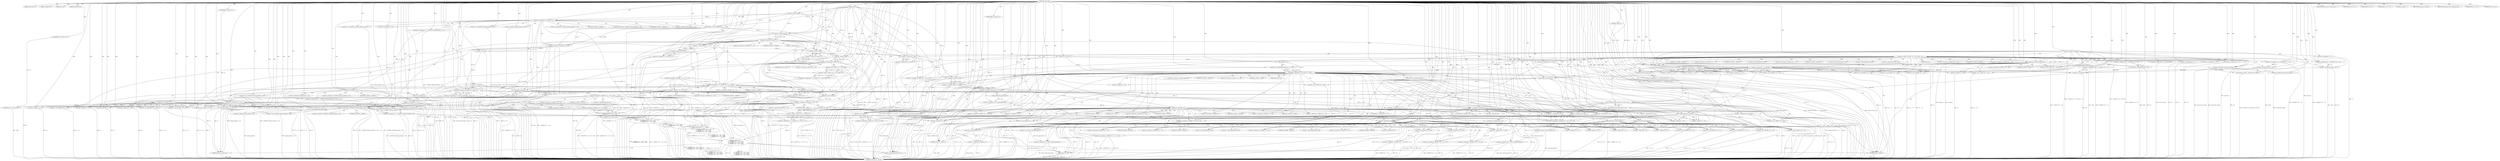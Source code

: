 digraph cache_insert {  
"1000126" [label = "(METHOD,cache_insert)" ]
"1000731" [label = "(METHOD_RETURN,int __fastcall)" ]
"1000127" [label = "(PARAM,const char *a1)" ]
"1000128" [label = "(PARAM,_DWORD *a2)" ]
"1000129" [label = "(PARAM,time_t a3)" ]
"1000130" [label = "(PARAM,unsigned int a4)" ]
"1000131" [label = "(PARAM,int a5)" ]
"1000159" [label = "(<operator>.notEquals,(a5 & 0x980) != 0)" ]
"1000160" [label = "(<operator>.and,a5 & 0x980)" ]
"1000165" [label = "(log_query,log_query(a5 | 0x10000, a1, a2, 0))" ]
"1000166" [label = "(<operator>.or,a5 | 0x10000)" ]
"1000172" [label = "(<operator>.assignment,v9 = *(_DWORD *)(dnsmasq_daemon + 252))" ]
"1000175" [label = "(<operator>.cast,(_DWORD *)(dnsmasq_daemon + 252))" ]
"1000177" [label = "(<operator>.addition,dnsmasq_daemon + 252)" ]
"1000180" [label = "(<operator>.assignment,v10 = a4)" ]
"1000184" [label = "(<operator>.lessThan,v9 < a4)" ]
"1000187" [label = "(<operator>.assignment,v10 = *(_DWORD *)(dnsmasq_daemon + 252))" ]
"1000190" [label = "(<operator>.cast,(_DWORD *)(dnsmasq_daemon + 252))" ]
"1000192" [label = "(<operator>.addition,dnsmasq_daemon + 252)" ]
"1000196" [label = "(<operator>.logicalNot,!v9)" ]
"1000198" [label = "(<operator>.assignment,v10 = a4)" ]
"1000202" [label = "(<operator>.greaterThan,*(_DWORD *)(dnsmasq_daemon + 248) > v10)" ]
"1000204" [label = "(<operator>.cast,(_DWORD *)(dnsmasq_daemon + 248))" ]
"1000206" [label = "(<operator>.addition,dnsmasq_daemon + 248)" ]
"1000210" [label = "(<operator>.assignment,v10 = *(_DWORD *)(dnsmasq_daemon + 248))" ]
"1000213" [label = "(<operator>.cast,(_DWORD *)(dnsmasq_daemon + 248))" ]
"1000215" [label = "(<operator>.addition,dnsmasq_daemon + 248)" ]
"1000220" [label = "(<operator>.assignment,v10 = a4)" ]
"1000223" [label = "(<operator>.assignment,v11 = 0)" ]
"1000227" [label = "(IDENTIFIER,insert_error,if ( insert_error ))" ]
"1000228" [label = "(RETURN,return v11;,return v11;)" ]
"1000229" [label = "(IDENTIFIER,v11,return v11;)" ]
"1000230" [label = "(<operator>.assignment,v12 = cache_scan_free((int)a1, (int)a2, a3))" ]
"1000232" [label = "(cache_scan_free,cache_scan_free((int)a1, (int)a2, a3))" ]
"1000233" [label = "(<operator>.cast,(int)a1)" ]
"1000236" [label = "(<operator>.cast,(int)a2)" ]
"1000241" [label = "(IDENTIFIER,v12,if ( v12 ))" ]
"1000244" [label = "(<operator>.equals,(a5 & 0x180) == 0)" ]
"1000245" [label = "(<operator>.and,a5 & 0x180)" ]
"1000250" [label = "(<operator>.assignment,v13 = a2 == 0)" ]
"1000252" [label = "(<operator>.equals,a2 == 0)" ]
"1000256" [label = "(IDENTIFIER,a2,if ( a2 ))" ]
"1000258" [label = "(<operator>.assignment,v11 = v12)" ]
"1000261" [label = "(<operator>.assignment,v13 = (a5 & 8) == 0)" ]
"1000263" [label = "(<operator>.equals,(a5 & 8) == 0)" ]
"1000264" [label = "(<operator>.and,a5 & 8)" ]
"1000269" [label = "(IDENTIFIER,v13,if ( v13 ))" ]
"1000271" [label = "(<operator>.assignment,v14 = (a5 & 0x80) == 0)" ]
"1000273" [label = "(<operator>.equals,(a5 & 0x80) == 0)" ]
"1000274" [label = "(<operator>.and,a5 & 0x80)" ]
"1000279" [label = "(<operator>.notEquals,(a5 & 0x80) != 0)" ]
"1000280" [label = "(<operator>.and,a5 & 0x80)" ]
"1000284" [label = "(<operator>.assignment,v14 = (*(_BYTE *)(v11 + 36) & 0x80) == 0)" ]
"1000286" [label = "(<operator>.equals,(*(_BYTE *)(v11 + 36) & 0x80) == 0)" ]
"1000287" [label = "(<operator>.and,*(_BYTE *)(v11 + 36) & 0x80)" ]
"1000289" [label = "(<operator>.cast,(_BYTE *)(v11 + 36))" ]
"1000291" [label = "(<operator>.addition,v11 + 36)" ]
"1000297" [label = "(<operator>.logicalOr,v14 || *(_DWORD *)(v11 + 12) != *a2)" ]
"1000299" [label = "(<operator>.notEquals,*(_DWORD *)(v11 + 12) != *a2)" ]
"1000301" [label = "(<operator>.cast,(_DWORD *)(v11 + 12))" ]
"1000303" [label = "(<operator>.addition,v11 + 12)" ]
"1000309" [label = "(<operator>.assignment,v15 = (a5 & 0x100) == 0)" ]
"1000311" [label = "(<operator>.equals,(a5 & 0x100) == 0)" ]
"1000312" [label = "(<operator>.and,a5 & 0x100)" ]
"1000317" [label = "(<operator>.notEquals,(a5 & 0x100) != 0)" ]
"1000318" [label = "(<operator>.and,a5 & 0x100)" ]
"1000322" [label = "(<operator>.assignment,v15 = (*(_BYTE *)(v11 + 37) & 1) == 0)" ]
"1000324" [label = "(<operator>.equals,(*(_BYTE *)(v11 + 37) & 1) == 0)" ]
"1000325" [label = "(<operator>.and,*(_BYTE *)(v11 + 37) & 1)" ]
"1000327" [label = "(<operator>.cast,(_BYTE *)(v11 + 37))" ]
"1000329" [label = "(<operator>.addition,v11 + 37)" ]
"1000335" [label = "(<operator>.logicalOr,v15\n        || *(_DWORD *)(v11 + 12) != *a2\n        || *(_DWORD *)(v11 + 16) != a2[1]\n        || *(_DWORD *)(v11 + 20) != a2[2]\n        || *(_DWORD *)(v11 + 24) != a2[3])" ]
"1000337" [label = "(<operator>.logicalOr,*(_DWORD *)(v11 + 12) != *a2\n        || *(_DWORD *)(v11 + 16) != a2[1]\n        || *(_DWORD *)(v11 + 20) != a2[2]\n        || *(_DWORD *)(v11 + 24) != a2[3])" ]
"1000338" [label = "(<operator>.notEquals,*(_DWORD *)(v11 + 12) != *a2)" ]
"1000340" [label = "(<operator>.cast,(_DWORD *)(v11 + 12))" ]
"1000342" [label = "(<operator>.addition,v11 + 12)" ]
"1000347" [label = "(<operator>.logicalOr,*(_DWORD *)(v11 + 16) != a2[1]\n        || *(_DWORD *)(v11 + 20) != a2[2]\n        || *(_DWORD *)(v11 + 24) != a2[3])" ]
"1000348" [label = "(<operator>.notEquals,*(_DWORD *)(v11 + 16) != a2[1])" ]
"1000350" [label = "(<operator>.cast,(_DWORD *)(v11 + 16))" ]
"1000352" [label = "(<operator>.addition,v11 + 16)" ]
"1000358" [label = "(<operator>.logicalOr,*(_DWORD *)(v11 + 20) != a2[2]\n        || *(_DWORD *)(v11 + 24) != a2[3])" ]
"1000359" [label = "(<operator>.notEquals,*(_DWORD *)(v11 + 20) != a2[2])" ]
"1000361" [label = "(<operator>.cast,(_DWORD *)(v11 + 20))" ]
"1000363" [label = "(<operator>.addition,v11 + 20)" ]
"1000369" [label = "(<operator>.notEquals,*(_DWORD *)(v11 + 24) != a2[3])" ]
"1000371" [label = "(<operator>.cast,(_DWORD *)(v11 + 24))" ]
"1000373" [label = "(<operator>.addition,v11 + 24)" ]
"1000381" [label = "(RETURN,return v11;,return v11;)" ]
"1000382" [label = "(IDENTIFIER,v11,return v11;)" ]
"1000383" [label = "(<operator>.assignment,s = (char *)a1)" ]
"1000385" [label = "(<operator>.cast,(char *)a1)" ]
"1000388" [label = "(<operator>.assignment,v32 = a2)" ]
"1000391" [label = "(<operator>.assignment,v11 = cache_tail)" ]
"1000395" [label = "(<operator>.logicalNot,!cache_tail)" ]
"1000398" [label = "(<operator>.assignment,v16 = a5 & 4)" ]
"1000400" [label = "(<operator>.and,a5 & 4)" ]
"1000403" [label = "(<operator>.assignment,v17 = 0)" ]
"1000407" [label = "(LITERAL,1,while ( 1 ))" ]
"1000410" [label = "(<operator>.equals,(*(_WORD *)(v11 + 36) & 0xC) == 0)" ]
"1000411" [label = "(<operator>.and,*(_WORD *)(v11 + 36) & 0xC)" ]
"1000413" [label = "(<operator>.cast,(_WORD *)(v11 + 36))" ]
"1000415" [label = "(<operator>.addition,v11 + 36)" ]
"1000421" [label = "(<operator>.assignment,v22 = a1)" ]
"1000425" [label = "(<operator>.logicalAnd,a1 && strlen(a1) >= 0x32)" ]
"1000427" [label = "(<operator>.greaterEqualsThan,strlen(a1) >= 0x32)" ]
"1000428" [label = "(strlen,strlen(a1))" ]
"1000432" [label = "(<operator>.assignment,v23 = big_free)" ]
"1000436" [label = "(IDENTIFIER,big_free,if ( big_free ))" ]
"1000438" [label = "(<operator>.assignment,big_free = *(_DWORD *)big_free)" ]
"1000441" [label = "(<operator>.cast,(_DWORD *)big_free)" ]
"1000447" [label = "(<operator>.logicalNot,!(bignames_left | a5 & 0x5000))" ]
"1000448" [label = "(<operator>.or,bignames_left | a5 & 0x5000)" ]
"1000450" [label = "(<operator>.and,a5 & 0x5000)" ]
"1000454" [label = "(<operator>.assignment,v31 = whine_malloc(1028))" ]
"1000456" [label = "(whine_malloc,whine_malloc(1028))" ]
"1000459" [label = "(<operator>.logicalNot,!v31)" ]
"1000462" [label = "(<operator>.assignment,v23 = v31)" ]
"1000466" [label = "(IDENTIFIER,bignames_left,if ( bignames_left ))" ]
"1000467" [label = "(<operator>.preDecrement,--bignames_left)" ]
"1000469" [label = "(cache_unlink,cache_unlink(v11))" ]
"1000471" [label = "(<operator>.assignment,v24 = v32)" ]
"1000474" [label = "(<operator>.assignment,v25 = a3)" ]
"1000477" [label = "(<operator>.assignment,*(_DWORD *)(v11 + 40) = v23)" ]
"1000479" [label = "(<operator>.cast,(_DWORD *)(v11 + 40))" ]
"1000481" [label = "(<operator>.addition,v11 + 40)" ]
"1000485" [label = "(<operator>.assignment,*(_WORD *)(v11 + 36) = a5 | 0x200)" ]
"1000487" [label = "(<operator>.cast,(_WORD *)(v11 + 36))" ]
"1000489" [label = "(<operator>.addition,v11 + 36)" ]
"1000492" [label = "(<operator>.or,a5 | 0x200)" ]
"1000495" [label = "(<operator>.assignment,v26 = (char *)cache_get_name(v11))" ]
"1000497" [label = "(<operator>.cast,(char *)cache_get_name(v11))" ]
"1000499" [label = "(cache_get_name,cache_get_name(v11))" ]
"1000501" [label = "(<operator>.assignment,v22 = s)" ]
"1000506" [label = "(cache_unlink,cache_unlink(v11))" ]
"1000508" [label = "(<operator>.assignment,*(_WORD *)(v11 + 36) = a5)" ]
"1000510" [label = "(<operator>.cast,(_WORD *)(v11 + 36))" ]
"1000512" [label = "(<operator>.addition,v11 + 36)" ]
"1000516" [label = "(<operator>.assignment,v26 = (char *)cache_get_name(v11))" ]
"1000518" [label = "(<operator>.cast,(char *)cache_get_name(v11))" ]
"1000520" [label = "(cache_get_name,cache_get_name(v11))" ]
"1000523" [label = "(<operator>.logicalNot,!a1)" ]
"1000526" [label = "(<operator>.assignment,*v26 = 0)" ]
"1000530" [label = "(<operator>.assignment,v24 = v32)" ]
"1000533" [label = "(<operator>.assignment,v25 = a3)" ]
"1000537" [label = "(<operator>.logicalNot,!v32)" ]
"1000541" [label = "(<operator>.assignment,v24 = v32)" ]
"1000544" [label = "(<operator>.assignment,v25 = a3)" ]
"1000547" [label = "(strcpy,strcpy(v26, v22))" ]
"1000551" [label = "(<operator>.logicalNot,!v24)" ]
"1000555" [label = "(<operator>.assignment,*(_DWORD *)(v11 + 28) = v10 + v25)" ]
"1000557" [label = "(<operator>.cast,(_DWORD *)(v11 + 28))" ]
"1000559" [label = "(<operator>.addition,v11 + 28)" ]
"1000562" [label = "(<operator>.addition,v10 + v25)" ]
"1000565" [label = "(<operator>.assignment,*(_DWORD *)v11 = new_chain)" ]
"1000567" [label = "(<operator>.cast,(_DWORD *)v11)" ]
"1000571" [label = "(<operator>.assignment,new_chain = v11)" ]
"1000574" [label = "(RETURN,return v11;,return v11;)" ]
"1000575" [label = "(IDENTIFIER,v11,return v11;)" ]
"1000577" [label = "(<operator>.assignment,v28 = v24[1])" ]
"1000582" [label = "(<operator>.assignment,v29 = v24[2])" ]
"1000587" [label = "(<operator>.assignment,v30 = v24[3])" ]
"1000592" [label = "(<operator>.assignment,*(_DWORD *)(v11 + 12) = *v24)" ]
"1000594" [label = "(<operator>.cast,(_DWORD *)(v11 + 12))" ]
"1000596" [label = "(<operator>.addition,v11 + 12)" ]
"1000601" [label = "(<operator>.assignment,*(_DWORD *)(v11 + 16) = v28)" ]
"1000603" [label = "(<operator>.cast,(_DWORD *)(v11 + 16))" ]
"1000605" [label = "(<operator>.addition,v11 + 16)" ]
"1000609" [label = "(<operator>.assignment,*(_DWORD *)(v11 + 20) = v29)" ]
"1000611" [label = "(<operator>.cast,(_DWORD *)(v11 + 20))" ]
"1000613" [label = "(<operator>.addition,v11 + 20)" ]
"1000617" [label = "(<operator>.assignment,*(_DWORD *)(v11 + 24) = v30)" ]
"1000619" [label = "(<operator>.cast,(_DWORD *)(v11 + 24))" ]
"1000621" [label = "(<operator>.addition,v11 + 24)" ]
"1000627" [label = "(IDENTIFIER,v17,if ( v17 ))" ]
"1000630" [label = "(IDENTIFIER,v16,if ( v16 ))" ]
"1000632" [label = "(<operator>.assignment,v18 = *(_DWORD *)(v11 + 16))" ]
"1000635" [label = "(<operator>.cast,(_DWORD *)(v11 + 16))" ]
"1000637" [label = "(<operator>.addition,v11 + 16)" ]
"1000640" [label = "(<operator>.assignment,v19 = *(_DWORD *)(v11 + 20))" ]
"1000643" [label = "(<operator>.cast,(_DWORD *)(v11 + 20))" ]
"1000645" [label = "(<operator>.addition,v11 + 20)" ]
"1000648" [label = "(<operator>.assignment,v20 = *(_DWORD *)(v11 + 24))" ]
"1000651" [label = "(<operator>.cast,(_DWORD *)(v11 + 24))" ]
"1000653" [label = "(<operator>.addition,v11 + 24)" ]
"1000656" [label = "(<operator>.assignment,v34[0] = *(_DWORD *)(v11 + 12))" ]
"1000661" [label = "(<operator>.cast,(_DWORD *)(v11 + 12))" ]
"1000663" [label = "(<operator>.addition,v11 + 12)" ]
"1000666" [label = "(<operator>.assignment,v34[1] = v18)" ]
"1000671" [label = "(<operator>.assignment,v34[2] = v19)" ]
"1000676" [label = "(<operator>.assignment,v34[3] = v20)" ]
"1000681" [label = "(<operator>.assignment,v21 = cache_get_name(v11))" ]
"1000683" [label = "(cache_get_name,cache_get_name(v11))" ]
"1000685" [label = "(cache_scan_free,cache_scan_free(v21, (int)v34, a3))" ]
"1000687" [label = "(<operator>.cast,(int)v34)" ]
"1000691" [label = "(<operator>.preIncrement,++cache_live_freed)" ]
"1000693" [label = "(<operator>.assignment,v17 = 1)" ]
"1000698" [label = "(<operator>.assignment,v17 = 0)" ]
"1000701" [label = "(cache_scan_free,cache_scan_free(0, 0, a3))" ]
"1000705" [label = "(<operator>.assignment,v16 = 1)" ]
"1000708" [label = "(<operator>.assignment,v11 = cache_tail)" ]
"1000712" [label = "(<operator>.logicalNot,!cache_tail)" ]
"1000716" [label = "(<operator>.logicalNot,!cache_insert_warned)" ]
"1000719" [label = "(my_syslog,my_syslog(3, \"Internal error in cache.\"))" ]
"1000722" [label = "(<operator>.assignment,cache_insert_warned = 1)" ]
"1000726" [label = "(<operator>.assignment,insert_error = 1)" ]
"1000729" [label = "(RETURN,return 0;,return 0;)" ]
"1000730" [label = "(LITERAL,0,return 0;)" ]
"1000174" [label = "(<operator>.indirection,*(_DWORD *)(dnsmasq_daemon + 252))" ]
"1000176" [label = "(UNKNOWN,_DWORD *,_DWORD *)" ]
"1000189" [label = "(<operator>.indirection,*(_DWORD *)(dnsmasq_daemon + 252))" ]
"1000191" [label = "(UNKNOWN,_DWORD *,_DWORD *)" ]
"1000203" [label = "(<operator>.indirection,*(_DWORD *)(dnsmasq_daemon + 248))" ]
"1000205" [label = "(UNKNOWN,_DWORD *,_DWORD *)" ]
"1000212" [label = "(<operator>.indirection,*(_DWORD *)(dnsmasq_daemon + 248))" ]
"1000214" [label = "(UNKNOWN,_DWORD *,_DWORD *)" ]
"1000288" [label = "(<operator>.indirection,*(_BYTE *)(v11 + 36))" ]
"1000290" [label = "(UNKNOWN,_BYTE *,_BYTE *)" ]
"1000300" [label = "(<operator>.indirection,*(_DWORD *)(v11 + 12))" ]
"1000302" [label = "(UNKNOWN,_DWORD *,_DWORD *)" ]
"1000306" [label = "(<operator>.indirection,*a2)" ]
"1000326" [label = "(<operator>.indirection,*(_BYTE *)(v11 + 37))" ]
"1000328" [label = "(UNKNOWN,_BYTE *,_BYTE *)" ]
"1000339" [label = "(<operator>.indirection,*(_DWORD *)(v11 + 12))" ]
"1000341" [label = "(UNKNOWN,_DWORD *,_DWORD *)" ]
"1000345" [label = "(<operator>.indirection,*a2)" ]
"1000349" [label = "(<operator>.indirection,*(_DWORD *)(v11 + 16))" ]
"1000351" [label = "(UNKNOWN,_DWORD *,_DWORD *)" ]
"1000355" [label = "(<operator>.indirectIndexAccess,a2[1])" ]
"1000360" [label = "(<operator>.indirection,*(_DWORD *)(v11 + 20))" ]
"1000362" [label = "(UNKNOWN,_DWORD *,_DWORD *)" ]
"1000366" [label = "(<operator>.indirectIndexAccess,a2[2])" ]
"1000370" [label = "(<operator>.indirection,*(_DWORD *)(v11 + 24))" ]
"1000372" [label = "(UNKNOWN,_DWORD *,_DWORD *)" ]
"1000376" [label = "(<operator>.indirectIndexAccess,a2[3])" ]
"1000412" [label = "(<operator>.indirection,*(_WORD *)(v11 + 36))" ]
"1000414" [label = "(UNKNOWN,_WORD *,_WORD *)" ]
"1000440" [label = "(<operator>.indirection,*(_DWORD *)big_free)" ]
"1000442" [label = "(UNKNOWN,_DWORD *,_DWORD *)" ]
"1000478" [label = "(<operator>.indirection,*(_DWORD *)(v11 + 40))" ]
"1000480" [label = "(UNKNOWN,_DWORD *,_DWORD *)" ]
"1000486" [label = "(<operator>.indirection,*(_WORD *)(v11 + 36))" ]
"1000488" [label = "(UNKNOWN,_WORD *,_WORD *)" ]
"1000498" [label = "(UNKNOWN,char *,char *)" ]
"1000509" [label = "(<operator>.indirection,*(_WORD *)(v11 + 36))" ]
"1000511" [label = "(UNKNOWN,_WORD *,_WORD *)" ]
"1000519" [label = "(UNKNOWN,char *,char *)" ]
"1000527" [label = "(<operator>.indirection,*v26)" ]
"1000556" [label = "(<operator>.indirection,*(_DWORD *)(v11 + 28))" ]
"1000558" [label = "(UNKNOWN,_DWORD *,_DWORD *)" ]
"1000566" [label = "(<operator>.indirection,*(_DWORD *)v11)" ]
"1000568" [label = "(UNKNOWN,_DWORD *,_DWORD *)" ]
"1000579" [label = "(<operator>.indirectIndexAccess,v24[1])" ]
"1000584" [label = "(<operator>.indirectIndexAccess,v24[2])" ]
"1000589" [label = "(<operator>.indirectIndexAccess,v24[3])" ]
"1000593" [label = "(<operator>.indirection,*(_DWORD *)(v11 + 12))" ]
"1000595" [label = "(UNKNOWN,_DWORD *,_DWORD *)" ]
"1000599" [label = "(<operator>.indirection,*v24)" ]
"1000602" [label = "(<operator>.indirection,*(_DWORD *)(v11 + 16))" ]
"1000604" [label = "(UNKNOWN,_DWORD *,_DWORD *)" ]
"1000610" [label = "(<operator>.indirection,*(_DWORD *)(v11 + 20))" ]
"1000612" [label = "(UNKNOWN,_DWORD *,_DWORD *)" ]
"1000618" [label = "(<operator>.indirection,*(_DWORD *)(v11 + 24))" ]
"1000620" [label = "(UNKNOWN,_DWORD *,_DWORD *)" ]
"1000634" [label = "(<operator>.indirection,*(_DWORD *)(v11 + 16))" ]
"1000636" [label = "(UNKNOWN,_DWORD *,_DWORD *)" ]
"1000642" [label = "(<operator>.indirection,*(_DWORD *)(v11 + 20))" ]
"1000644" [label = "(UNKNOWN,_DWORD *,_DWORD *)" ]
"1000650" [label = "(<operator>.indirection,*(_DWORD *)(v11 + 24))" ]
"1000652" [label = "(UNKNOWN,_DWORD *,_DWORD *)" ]
"1000657" [label = "(<operator>.indirectIndexAccess,v34[0])" ]
"1000660" [label = "(<operator>.indirection,*(_DWORD *)(v11 + 12))" ]
"1000662" [label = "(UNKNOWN,_DWORD *,_DWORD *)" ]
"1000667" [label = "(<operator>.indirectIndexAccess,v34[1])" ]
"1000672" [label = "(<operator>.indirectIndexAccess,v34[2])" ]
"1000677" [label = "(<operator>.indirectIndexAccess,v34[3])" ]
"1000688" [label = "(UNKNOWN,int,int)" ]
  "1000729" -> "1000731"  [ label = "DDG: <RET>"] 
  "1000381" -> "1000731"  [ label = "DDG: <RET>"] 
  "1000574" -> "1000731"  [ label = "DDG: <RET>"] 
  "1000462" -> "1000731"  [ label = "DDG: v31"] 
  "1000526" -> "1000731"  [ label = "DDG: *v26"] 
  "1000693" -> "1000731"  [ label = "DDG: v17"] 
  "1000210" -> "1000731"  [ label = "DDG: *(_DWORD *)(dnsmasq_daemon + 248)"] 
  "1000666" -> "1000731"  [ label = "DDG: v34[1]"] 
  "1000166" -> "1000731"  [ label = "DDG: a5"] 
  "1000547" -> "1000731"  [ label = "DDG: v22"] 
  "1000258" -> "1000731"  [ label = "DDG: v12"] 
  "1000676" -> "1000731"  [ label = "DDG: v20"] 
  "1000661" -> "1000731"  [ label = "DDG: v11 + 12"] 
  "1000160" -> "1000731"  [ label = "DDG: a5"] 
  "1000415" -> "1000731"  [ label = "DDG: v11"] 
  "1000551" -> "1000731"  [ label = "DDG: !v24"] 
  "1000469" -> "1000731"  [ label = "DDG: cache_unlink(v11)"] 
  "1000373" -> "1000731"  [ label = "DDG: v11"] 
  "1000516" -> "1000731"  [ label = "DDG: (char *)cache_get_name(v11)"] 
  "1000198" -> "1000731"  [ label = "DDG: a4"] 
  "1000656" -> "1000731"  [ label = "DDG: *(_DWORD *)(v11 + 12)"] 
  "1000347" -> "1000731"  [ label = "DDG: *(_DWORD *)(v11 + 16) != a2[1]"] 
  "1000388" -> "1000731"  [ label = "DDG: v32"] 
  "1000340" -> "1000731"  [ label = "DDG: v11 + 12"] 
  "1000617" -> "1000731"  [ label = "DDG: *(_DWORD *)(v11 + 24)"] 
  "1000582" -> "1000731"  [ label = "DDG: v24[2]"] 
  "1000335" -> "1000731"  [ label = "DDG: v15\n        || *(_DWORD *)(v11 + 12) != *a2\n        || *(_DWORD *)(v11 + 16) != a2[1]\n        || *(_DWORD *)(v11 + 20) != a2[2]\n        || *(_DWORD *)(v11 + 24) != a2[3]"] 
  "1000671" -> "1000731"  [ label = "DDG: v19"] 
  "1000523" -> "1000731"  [ label = "DDG: a1"] 
  "1000611" -> "1000731"  [ label = "DDG: v11 + 20"] 
  "1000350" -> "1000731"  [ label = "DDG: v11 + 16"] 
  "1000202" -> "1000731"  [ label = "DDG: *(_DWORD *)(dnsmasq_daemon + 248)"] 
  "1000438" -> "1000731"  [ label = "DDG: big_free"] 
  "1000477" -> "1000731"  [ label = "DDG: *(_DWORD *)(v11 + 40)"] 
  "1000324" -> "1000731"  [ label = "DDG: *(_BYTE *)(v11 + 37) & 1"] 
  "1000187" -> "1000731"  [ label = "DDG: *(_DWORD *)(dnsmasq_daemon + 252)"] 
  "1000165" -> "1000731"  [ label = "DDG: a5 | 0x10000"] 
  "1000244" -> "1000731"  [ label = "DDG: (a5 & 0x180) == 0"] 
  "1000232" -> "1000731"  [ label = "DDG: a3"] 
  "1000510" -> "1000731"  [ label = "DDG: v11 + 36"] 
  "1000329" -> "1000731"  [ label = "DDG: v11"] 
  "1000258" -> "1000731"  [ label = "DDG: v11"] 
  "1000318" -> "1000731"  [ label = "DDG: a5"] 
  "1000508" -> "1000731"  [ label = "DDG: a5"] 
  "1000172" -> "1000731"  [ label = "DDG: *(_DWORD *)(dnsmasq_daemon + 252)"] 
  "1000587" -> "1000731"  [ label = "DDG: v24[3]"] 
  "1000485" -> "1000731"  [ label = "DDG: *(_WORD *)(v11 + 36)"] 
  "1000352" -> "1000731"  [ label = "DDG: v11"] 
  "1000681" -> "1000731"  [ label = "DDG: cache_get_name(v11)"] 
  "1000601" -> "1000731"  [ label = "DDG: *(_DWORD *)(v11 + 16)"] 
  "1000547" -> "1000731"  [ label = "DDG: v26"] 
  "1000467" -> "1000731"  [ label = "DDG: bignames_left"] 
  "1000232" -> "1000731"  [ label = "DDG: (int)a1"] 
  "1000335" -> "1000731"  [ label = "DDG: *(_DWORD *)(v11 + 12) != *a2\n        || *(_DWORD *)(v11 + 16) != a2[1]\n        || *(_DWORD *)(v11 + 20) != a2[2]\n        || *(_DWORD *)(v11 + 24) != a2[3]"] 
  "1000264" -> "1000731"  [ label = "DDG: a5"] 
  "1000685" -> "1000731"  [ label = "DDG: (int)v34"] 
  "1000516" -> "1000731"  [ label = "DDG: v26"] 
  "1000537" -> "1000731"  [ label = "DDG: v32"] 
  "1000413" -> "1000731"  [ label = "DDG: v11 + 36"] 
  "1000184" -> "1000731"  [ label = "DDG: v9 < a4"] 
  "1000562" -> "1000731"  [ label = "DDG: v25"] 
  "1000557" -> "1000731"  [ label = "DDG: v11 + 28"] 
  "1000421" -> "1000731"  [ label = "DDG: v22"] 
  "1000603" -> "1000731"  [ label = "DDG: v11 + 16"] 
  "1000245" -> "1000731"  [ label = "DDG: a5"] 
  "1000210" -> "1000731"  [ label = "DDG: v10"] 
  "1000400" -> "1000731"  [ label = "DDG: a5"] 
  "1000363" -> "1000731"  [ label = "DDG: v11"] 
  "1000632" -> "1000731"  [ label = "DDG: *(_DWORD *)(v11 + 16)"] 
  "1000685" -> "1000731"  [ label = "DDG: cache_scan_free(v21, (int)v34, a3)"] 
  "1000547" -> "1000731"  [ label = "DDG: strcpy(v26, v22)"] 
  "1000358" -> "1000731"  [ label = "DDG: *(_DWORD *)(v11 + 24) != a2[3]"] 
  "1000391" -> "1000731"  [ label = "DDG: v11"] 
  "1000432" -> "1000731"  [ label = "DDG: v23"] 
  "1000571" -> "1000731"  [ label = "DDG: v11"] 
  "1000220" -> "1000731"  [ label = "DDG: v10"] 
  "1000447" -> "1000731"  [ label = "DDG: bignames_left | a5 & 0x5000"] 
  "1000577" -> "1000731"  [ label = "DDG: v24[1]"] 
  "1000651" -> "1000731"  [ label = "DDG: v11 + 24"] 
  "1000348" -> "1000731"  [ label = "DDG: a2[1]"] 
  "1000297" -> "1000731"  [ label = "DDG: v14"] 
  "1000719" -> "1000731"  [ label = "DDG: my_syslog(3, \"Internal error in cache.\")"] 
  "1000369" -> "1000731"  [ label = "DDG: a2[3]"] 
  "1000383" -> "1000731"  [ label = "DDG: s"] 
  "1000544" -> "1000731"  [ label = "DDG: a3"] 
  "1000609" -> "1000731"  [ label = "DDG: v29"] 
  "1000640" -> "1000731"  [ label = "DDG: *(_DWORD *)(v11 + 20)"] 
  "1000479" -> "1000731"  [ label = "DDG: v11 + 40"] 
  "1000438" -> "1000731"  [ label = "DDG: *(_DWORD *)big_free"] 
  "1000369" -> "1000731"  [ label = "DDG: *(_DWORD *)(v11 + 24)"] 
  "1000708" -> "1000731"  [ label = "DDG: v11"] 
  "1000656" -> "1000731"  [ label = "DDG: v34[0]"] 
  "1000716" -> "1000731"  [ label = "DDG: cache_insert_warned"] 
  "1000398" -> "1000731"  [ label = "DDG: a5 & 4"] 
  "1000687" -> "1000731"  [ label = "DDG: v34"] 
  "1000617" -> "1000731"  [ label = "DDG: v30"] 
  "1000601" -> "1000731"  [ label = "DDG: v28"] 
  "1000385" -> "1000731"  [ label = "DDG: a1"] 
  "1000223" -> "1000731"  [ label = "DDG: v11"] 
  "1000425" -> "1000731"  [ label = "DDG: a1"] 
  "1000635" -> "1000731"  [ label = "DDG: v11 + 16"] 
  "1000523" -> "1000731"  [ label = "DDG: !a1"] 
  "1000338" -> "1000731"  [ label = "DDG: *a2"] 
  "1000291" -> "1000731"  [ label = "DDG: v11"] 
  "1000447" -> "1000731"  [ label = "DDG: !(bignames_left | a5 & 0x5000)"] 
  "1000698" -> "1000731"  [ label = "DDG: v17"] 
  "1000252" -> "1000731"  [ label = "DDG: a2"] 
  "1000232" -> "1000731"  [ label = "DDG: (int)a2"] 
  "1000506" -> "1000731"  [ label = "DDG: cache_unlink(v11)"] 
  "1000213" -> "1000731"  [ label = "DDG: dnsmasq_daemon + 248"] 
  "1000383" -> "1000731"  [ label = "DDG: (char *)a1"] 
  "1000410" -> "1000731"  [ label = "DDG: (*(_WORD *)(v11 + 36) & 0xC) == 0"] 
  "1000726" -> "1000731"  [ label = "DDG: insert_error"] 
  "1000722" -> "1000731"  [ label = "DDG: cache_insert_warned"] 
  "1000261" -> "1000731"  [ label = "DDG: (a5 & 8) == 0"] 
  "1000448" -> "1000731"  [ label = "DDG: a5 & 0x5000"] 
  "1000303" -> "1000731"  [ label = "DDG: v11"] 
  "1000555" -> "1000731"  [ label = "DDG: v10 + v25"] 
  "1000594" -> "1000731"  [ label = "DDG: v11 + 12"] 
  "1000230" -> "1000731"  [ label = "DDG: cache_scan_free((int)a1, (int)a2, a3)"] 
  "1000395" -> "1000731"  [ label = "DDG: !cache_tail"] 
  "1000206" -> "1000731"  [ label = "DDG: dnsmasq_daemon"] 
  "1000358" -> "1000731"  [ label = "DDG: *(_DWORD *)(v11 + 20) != a2[2]"] 
  "1000220" -> "1000731"  [ label = "DDG: a4"] 
  "1000159" -> "1000731"  [ label = "DDG: (a5 & 0x980) != 0"] 
  "1000287" -> "1000731"  [ label = "DDG: *(_BYTE *)(v11 + 36)"] 
  "1000701" -> "1000731"  [ label = "DDG: a3"] 
  "1000131" -> "1000731"  [ label = "DDG: a5"] 
  "1000666" -> "1000731"  [ label = "DDG: v18"] 
  "1000425" -> "1000731"  [ label = "DDG: a1 && strlen(a1) >= 0x32"] 
  "1000685" -> "1000731"  [ label = "DDG: a3"] 
  "1000685" -> "1000731"  [ label = "DDG: v21"] 
  "1000279" -> "1000731"  [ label = "DDG: (a5 & 0x80) != 0"] 
  "1000497" -> "1000731"  [ label = "DDG: cache_get_name(v11)"] 
  "1000342" -> "1000731"  [ label = "DDG: v11"] 
  "1000165" -> "1000731"  [ label = "DDG: a2"] 
  "1000485" -> "1000731"  [ label = "DDG: a5 | 0x200"] 
  "1000284" -> "1000731"  [ label = "DDG: (*(_BYTE *)(v11 + 36) & 0x80) == 0"] 
  "1000301" -> "1000731"  [ label = "DDG: v11 + 12"] 
  "1000250" -> "1000731"  [ label = "DDG: a2 == 0"] 
  "1000289" -> "1000731"  [ label = "DDG: v11 + 36"] 
  "1000359" -> "1000731"  [ label = "DDG: a2[2]"] 
  "1000592" -> "1000731"  [ label = "DDG: *(_DWORD *)(v11 + 12)"] 
  "1000592" -> "1000731"  [ label = "DDG: *v24"] 
  "1000286" -> "1000731"  [ label = "DDG: *(_BYTE *)(v11 + 36) & 0x80"] 
  "1000648" -> "1000731"  [ label = "DDG: *(_DWORD *)(v11 + 24)"] 
  "1000348" -> "1000731"  [ label = "DDG: *(_DWORD *)(v11 + 16)"] 
  "1000230" -> "1000731"  [ label = "DDG: v12"] 
  "1000309" -> "1000731"  [ label = "DDG: (a5 & 0x100) == 0"] 
  "1000518" -> "1000731"  [ label = "DDG: cache_get_name(v11)"] 
  "1000501" -> "1000731"  [ label = "DDG: s"] 
  "1000317" -> "1000731"  [ label = "DDG: (a5 & 0x100) != 0"] 
  "1000533" -> "1000731"  [ label = "DDG: a3"] 
  "1000410" -> "1000731"  [ label = "DDG: *(_WORD *)(v11 + 36) & 0xC"] 
  "1000701" -> "1000731"  [ label = "DDG: cache_scan_free(0, 0, a3)"] 
  "1000432" -> "1000731"  [ label = "DDG: big_free"] 
  "1000705" -> "1000731"  [ label = "DDG: v16"] 
  "1000202" -> "1000731"  [ label = "DDG: v10"] 
  "1000450" -> "1000731"  [ label = "DDG: a5"] 
  "1000471" -> "1000731"  [ label = "DDG: v32"] 
  "1000280" -> "1000731"  [ label = "DDG: a5"] 
  "1000403" -> "1000731"  [ label = "DDG: v17"] 
  "1000190" -> "1000731"  [ label = "DDG: dnsmasq_daemon + 252"] 
  "1000562" -> "1000731"  [ label = "DDG: v10"] 
  "1000279" -> "1000731"  [ label = "DDG: a5 & 0x80"] 
  "1000474" -> "1000731"  [ label = "DDG: a3"] 
  "1000299" -> "1000731"  [ label = "DDG: *a2"] 
  "1000335" -> "1000731"  [ label = "DDG: v15"] 
  "1000537" -> "1000731"  [ label = "DDG: !v32"] 
  "1000299" -> "1000731"  [ label = "DDG: *(_DWORD *)(v11 + 12)"] 
  "1000487" -> "1000731"  [ label = "DDG: v11 + 36"] 
  "1000204" -> "1000731"  [ label = "DDG: dnsmasq_daemon + 248"] 
  "1000327" -> "1000731"  [ label = "DDG: v11 + 37"] 
  "1000271" -> "1000731"  [ label = "DDG: (a5 & 0x80) == 0"] 
  "1000619" -> "1000731"  [ label = "DDG: v11 + 24"] 
  "1000565" -> "1000731"  [ label = "DDG: *(_DWORD *)v11"] 
  "1000175" -> "1000731"  [ label = "DDG: dnsmasq_daemon + 252"] 
  "1000395" -> "1000731"  [ label = "DDG: cache_tail"] 
  "1000196" -> "1000731"  [ label = "DDG: !v9"] 
  "1000297" -> "1000731"  [ label = "DDG: *(_DWORD *)(v11 + 12) != *a2"] 
  "1000609" -> "1000731"  [ label = "DDG: *(_DWORD *)(v11 + 20)"] 
  "1000448" -> "1000731"  [ label = "DDG: bignames_left"] 
  "1000338" -> "1000731"  [ label = "DDG: *(_DWORD *)(v11 + 12)"] 
  "1000427" -> "1000731"  [ label = "DDG: strlen(a1)"] 
  "1000477" -> "1000731"  [ label = "DDG: v23"] 
  "1000165" -> "1000731"  [ label = "DDG: a1"] 
  "1000712" -> "1000731"  [ label = "DDG: !cache_tail"] 
  "1000492" -> "1000731"  [ label = "DDG: a5"] 
  "1000337" -> "1000731"  [ label = "DDG: *(_DWORD *)(v11 + 16) != a2[1]\n        || *(_DWORD *)(v11 + 20) != a2[2]\n        || *(_DWORD *)(v11 + 24) != a2[3]"] 
  "1000411" -> "1000731"  [ label = "DDG: *(_WORD *)(v11 + 36)"] 
  "1000361" -> "1000731"  [ label = "DDG: v11 + 20"] 
  "1000263" -> "1000731"  [ label = "DDG: a5 & 8"] 
  "1000215" -> "1000731"  [ label = "DDG: dnsmasq_daemon"] 
  "1000676" -> "1000731"  [ label = "DDG: v34[3]"] 
  "1000459" -> "1000731"  [ label = "DDG: !v31"] 
  "1000236" -> "1000731"  [ label = "DDG: a2"] 
  "1000716" -> "1000731"  [ label = "DDG: !cache_insert_warned"] 
  "1000643" -> "1000731"  [ label = "DDG: v11 + 20"] 
  "1000712" -> "1000731"  [ label = "DDG: cache_tail"] 
  "1000398" -> "1000731"  [ label = "DDG: v16"] 
  "1000159" -> "1000731"  [ label = "DDG: a5 & 0x980"] 
  "1000495" -> "1000731"  [ label = "DDG: (char *)cache_get_name(v11)"] 
  "1000508" -> "1000731"  [ label = "DDG: *(_WORD *)(v11 + 36)"] 
  "1000317" -> "1000731"  [ label = "DDG: a5 & 0x100"] 
  "1000325" -> "1000731"  [ label = "DDG: *(_BYTE *)(v11 + 37)"] 
  "1000371" -> "1000731"  [ label = "DDG: v11 + 24"] 
  "1000196" -> "1000731"  [ label = "DDG: v9"] 
  "1000297" -> "1000731"  [ label = "DDG: v14 || *(_DWORD *)(v11 + 12) != *a2"] 
  "1000530" -> "1000731"  [ label = "DDG: v24"] 
  "1000551" -> "1000731"  [ label = "DDG: v24"] 
  "1000261" -> "1000731"  [ label = "DDG: v13"] 
  "1000541" -> "1000731"  [ label = "DDG: v32"] 
  "1000202" -> "1000731"  [ label = "DDG: *(_DWORD *)(dnsmasq_daemon + 248) > v10"] 
  "1000244" -> "1000731"  [ label = "DDG: a5 & 0x180"] 
  "1000454" -> "1000731"  [ label = "DDG: whine_malloc(1028)"] 
  "1000337" -> "1000731"  [ label = "DDG: *(_DWORD *)(v11 + 12) != *a2"] 
  "1000571" -> "1000731"  [ label = "DDG: new_chain"] 
  "1000322" -> "1000731"  [ label = "DDG: (*(_BYTE *)(v11 + 37) & 1) == 0"] 
  "1000165" -> "1000731"  [ label = "DDG: log_query(a5 | 0x10000, a1, a2, 0)"] 
  "1000388" -> "1000731"  [ label = "DDG: a2"] 
  "1000691" -> "1000731"  [ label = "DDG: cache_live_freed"] 
  "1000184" -> "1000731"  [ label = "DDG: a4"] 
  "1000459" -> "1000731"  [ label = "DDG: v31"] 
  "1000347" -> "1000731"  [ label = "DDG: *(_DWORD *)(v11 + 20) != a2[2]\n        || *(_DWORD *)(v11 + 24) != a2[3]"] 
  "1000425" -> "1000731"  [ label = "DDG: strlen(a1) >= 0x32"] 
  "1000233" -> "1000731"  [ label = "DDG: a1"] 
  "1000555" -> "1000731"  [ label = "DDG: *(_DWORD *)(v11 + 28)"] 
  "1000250" -> "1000731"  [ label = "DDG: v13"] 
  "1000671" -> "1000731"  [ label = "DDG: v34[2]"] 
  "1000359" -> "1000731"  [ label = "DDG: *(_DWORD *)(v11 + 20)"] 
  "1000228" -> "1000731"  [ label = "DDG: <RET>"] 
  "1000126" -> "1000127"  [ label = "DDG: "] 
  "1000126" -> "1000128"  [ label = "DDG: "] 
  "1000126" -> "1000129"  [ label = "DDG: "] 
  "1000126" -> "1000130"  [ label = "DDG: "] 
  "1000126" -> "1000131"  [ label = "DDG: "] 
  "1000160" -> "1000159"  [ label = "DDG: a5"] 
  "1000160" -> "1000159"  [ label = "DDG: 0x980"] 
  "1000131" -> "1000160"  [ label = "DDG: a5"] 
  "1000126" -> "1000160"  [ label = "DDG: "] 
  "1000126" -> "1000159"  [ label = "DDG: "] 
  "1000166" -> "1000165"  [ label = "DDG: a5"] 
  "1000166" -> "1000165"  [ label = "DDG: 0x10000"] 
  "1000160" -> "1000166"  [ label = "DDG: a5"] 
  "1000131" -> "1000166"  [ label = "DDG: a5"] 
  "1000126" -> "1000166"  [ label = "DDG: "] 
  "1000126" -> "1000165"  [ label = "DDG: "] 
  "1000126" -> "1000172"  [ label = "DDG: "] 
  "1000126" -> "1000175"  [ label = "DDG: "] 
  "1000126" -> "1000177"  [ label = "DDG: "] 
  "1000126" -> "1000180"  [ label = "DDG: "] 
  "1000172" -> "1000184"  [ label = "DDG: v9"] 
  "1000126" -> "1000184"  [ label = "DDG: "] 
  "1000126" -> "1000187"  [ label = "DDG: "] 
  "1000126" -> "1000190"  [ label = "DDG: "] 
  "1000126" -> "1000192"  [ label = "DDG: "] 
  "1000184" -> "1000196"  [ label = "DDG: v9"] 
  "1000126" -> "1000196"  [ label = "DDG: "] 
  "1000184" -> "1000198"  [ label = "DDG: a4"] 
  "1000126" -> "1000198"  [ label = "DDG: "] 
  "1000126" -> "1000204"  [ label = "DDG: "] 
  "1000126" -> "1000206"  [ label = "DDG: "] 
  "1000180" -> "1000202"  [ label = "DDG: v10"] 
  "1000198" -> "1000202"  [ label = "DDG: v10"] 
  "1000187" -> "1000202"  [ label = "DDG: v10"] 
  "1000126" -> "1000202"  [ label = "DDG: "] 
  "1000202" -> "1000210"  [ label = "DDG: *(_DWORD *)(dnsmasq_daemon + 248)"] 
  "1000126" -> "1000210"  [ label = "DDG: "] 
  "1000126" -> "1000213"  [ label = "DDG: "] 
  "1000126" -> "1000215"  [ label = "DDG: "] 
  "1000126" -> "1000220"  [ label = "DDG: "] 
  "1000126" -> "1000223"  [ label = "DDG: "] 
  "1000126" -> "1000227"  [ label = "DDG: "] 
  "1000229" -> "1000228"  [ label = "DDG: v11"] 
  "1000223" -> "1000228"  [ label = "DDG: v11"] 
  "1000126" -> "1000229"  [ label = "DDG: "] 
  "1000232" -> "1000230"  [ label = "DDG: (int)a1"] 
  "1000232" -> "1000230"  [ label = "DDG: (int)a2"] 
  "1000232" -> "1000230"  [ label = "DDG: a3"] 
  "1000126" -> "1000230"  [ label = "DDG: "] 
  "1000233" -> "1000232"  [ label = "DDG: a1"] 
  "1000165" -> "1000233"  [ label = "DDG: a1"] 
  "1000126" -> "1000233"  [ label = "DDG: "] 
  "1000236" -> "1000232"  [ label = "DDG: a2"] 
  "1000165" -> "1000236"  [ label = "DDG: a2"] 
  "1000126" -> "1000236"  [ label = "DDG: "] 
  "1000126" -> "1000232"  [ label = "DDG: "] 
  "1000126" -> "1000241"  [ label = "DDG: "] 
  "1000245" -> "1000244"  [ label = "DDG: a5"] 
  "1000245" -> "1000244"  [ label = "DDG: 0x180"] 
  "1000166" -> "1000245"  [ label = "DDG: a5"] 
  "1000160" -> "1000245"  [ label = "DDG: a5"] 
  "1000131" -> "1000245"  [ label = "DDG: a5"] 
  "1000126" -> "1000245"  [ label = "DDG: "] 
  "1000126" -> "1000244"  [ label = "DDG: "] 
  "1000252" -> "1000250"  [ label = "DDG: a2"] 
  "1000252" -> "1000250"  [ label = "DDG: 0"] 
  "1000126" -> "1000250"  [ label = "DDG: "] 
  "1000236" -> "1000252"  [ label = "DDG: a2"] 
  "1000126" -> "1000252"  [ label = "DDG: "] 
  "1000126" -> "1000256"  [ label = "DDG: "] 
  "1000230" -> "1000258"  [ label = "DDG: v12"] 
  "1000126" -> "1000258"  [ label = "DDG: "] 
  "1000263" -> "1000261"  [ label = "DDG: a5 & 8"] 
  "1000263" -> "1000261"  [ label = "DDG: 0"] 
  "1000126" -> "1000261"  [ label = "DDG: "] 
  "1000264" -> "1000263"  [ label = "DDG: a5"] 
  "1000264" -> "1000263"  [ label = "DDG: 8"] 
  "1000245" -> "1000264"  [ label = "DDG: a5"] 
  "1000131" -> "1000264"  [ label = "DDG: a5"] 
  "1000126" -> "1000264"  [ label = "DDG: "] 
  "1000126" -> "1000263"  [ label = "DDG: "] 
  "1000126" -> "1000269"  [ label = "DDG: "] 
  "1000273" -> "1000271"  [ label = "DDG: a5 & 0x80"] 
  "1000273" -> "1000271"  [ label = "DDG: 0"] 
  "1000126" -> "1000271"  [ label = "DDG: "] 
  "1000274" -> "1000273"  [ label = "DDG: a5"] 
  "1000274" -> "1000273"  [ label = "DDG: 0x80"] 
  "1000264" -> "1000274"  [ label = "DDG: a5"] 
  "1000245" -> "1000274"  [ label = "DDG: a5"] 
  "1000131" -> "1000274"  [ label = "DDG: a5"] 
  "1000126" -> "1000274"  [ label = "DDG: "] 
  "1000126" -> "1000273"  [ label = "DDG: "] 
  "1000280" -> "1000279"  [ label = "DDG: a5"] 
  "1000280" -> "1000279"  [ label = "DDG: 0x80"] 
  "1000274" -> "1000280"  [ label = "DDG: a5"] 
  "1000131" -> "1000280"  [ label = "DDG: a5"] 
  "1000126" -> "1000280"  [ label = "DDG: "] 
  "1000126" -> "1000279"  [ label = "DDG: "] 
  "1000286" -> "1000284"  [ label = "DDG: *(_BYTE *)(v11 + 36) & 0x80"] 
  "1000286" -> "1000284"  [ label = "DDG: 0"] 
  "1000126" -> "1000284"  [ label = "DDG: "] 
  "1000287" -> "1000286"  [ label = "DDG: *(_BYTE *)(v11 + 36)"] 
  "1000287" -> "1000286"  [ label = "DDG: 0x80"] 
  "1000258" -> "1000289"  [ label = "DDG: v11"] 
  "1000223" -> "1000289"  [ label = "DDG: v11"] 
  "1000126" -> "1000289"  [ label = "DDG: "] 
  "1000258" -> "1000291"  [ label = "DDG: v11"] 
  "1000223" -> "1000291"  [ label = "DDG: v11"] 
  "1000126" -> "1000291"  [ label = "DDG: "] 
  "1000126" -> "1000287"  [ label = "DDG: "] 
  "1000126" -> "1000286"  [ label = "DDG: "] 
  "1000271" -> "1000297"  [ label = "DDG: v14"] 
  "1000284" -> "1000297"  [ label = "DDG: v14"] 
  "1000126" -> "1000297"  [ label = "DDG: "] 
  "1000299" -> "1000297"  [ label = "DDG: *(_DWORD *)(v11 + 12)"] 
  "1000299" -> "1000297"  [ label = "DDG: *a2"] 
  "1000258" -> "1000301"  [ label = "DDG: v11"] 
  "1000223" -> "1000301"  [ label = "DDG: v11"] 
  "1000126" -> "1000301"  [ label = "DDG: "] 
  "1000258" -> "1000303"  [ label = "DDG: v11"] 
  "1000223" -> "1000303"  [ label = "DDG: v11"] 
  "1000126" -> "1000303"  [ label = "DDG: "] 
  "1000311" -> "1000309"  [ label = "DDG: a5 & 0x100"] 
  "1000311" -> "1000309"  [ label = "DDG: 0"] 
  "1000126" -> "1000309"  [ label = "DDG: "] 
  "1000312" -> "1000311"  [ label = "DDG: a5"] 
  "1000312" -> "1000311"  [ label = "DDG: 0x100"] 
  "1000280" -> "1000312"  [ label = "DDG: a5"] 
  "1000131" -> "1000312"  [ label = "DDG: a5"] 
  "1000126" -> "1000312"  [ label = "DDG: "] 
  "1000126" -> "1000311"  [ label = "DDG: "] 
  "1000318" -> "1000317"  [ label = "DDG: a5"] 
  "1000318" -> "1000317"  [ label = "DDG: 0x100"] 
  "1000312" -> "1000318"  [ label = "DDG: a5"] 
  "1000131" -> "1000318"  [ label = "DDG: a5"] 
  "1000126" -> "1000318"  [ label = "DDG: "] 
  "1000126" -> "1000317"  [ label = "DDG: "] 
  "1000324" -> "1000322"  [ label = "DDG: *(_BYTE *)(v11 + 37) & 1"] 
  "1000324" -> "1000322"  [ label = "DDG: 0"] 
  "1000126" -> "1000322"  [ label = "DDG: "] 
  "1000325" -> "1000324"  [ label = "DDG: *(_BYTE *)(v11 + 37)"] 
  "1000325" -> "1000324"  [ label = "DDG: 1"] 
  "1000258" -> "1000327"  [ label = "DDG: v11"] 
  "1000223" -> "1000327"  [ label = "DDG: v11"] 
  "1000126" -> "1000327"  [ label = "DDG: "] 
  "1000258" -> "1000329"  [ label = "DDG: v11"] 
  "1000223" -> "1000329"  [ label = "DDG: v11"] 
  "1000126" -> "1000329"  [ label = "DDG: "] 
  "1000126" -> "1000325"  [ label = "DDG: "] 
  "1000126" -> "1000324"  [ label = "DDG: "] 
  "1000322" -> "1000335"  [ label = "DDG: v15"] 
  "1000309" -> "1000335"  [ label = "DDG: v15"] 
  "1000126" -> "1000335"  [ label = "DDG: "] 
  "1000337" -> "1000335"  [ label = "DDG: *(_DWORD *)(v11 + 12) != *a2"] 
  "1000337" -> "1000335"  [ label = "DDG: *(_DWORD *)(v11 + 16) != a2[1]\n        || *(_DWORD *)(v11 + 20) != a2[2]\n        || *(_DWORD *)(v11 + 24) != a2[3]"] 
  "1000338" -> "1000337"  [ label = "DDG: *(_DWORD *)(v11 + 12)"] 
  "1000338" -> "1000337"  [ label = "DDG: *a2"] 
  "1000299" -> "1000338"  [ label = "DDG: *(_DWORD *)(v11 + 12)"] 
  "1000258" -> "1000340"  [ label = "DDG: v11"] 
  "1000223" -> "1000340"  [ label = "DDG: v11"] 
  "1000126" -> "1000340"  [ label = "DDG: "] 
  "1000258" -> "1000342"  [ label = "DDG: v11"] 
  "1000223" -> "1000342"  [ label = "DDG: v11"] 
  "1000126" -> "1000342"  [ label = "DDG: "] 
  "1000299" -> "1000338"  [ label = "DDG: *a2"] 
  "1000347" -> "1000337"  [ label = "DDG: *(_DWORD *)(v11 + 16) != a2[1]"] 
  "1000347" -> "1000337"  [ label = "DDG: *(_DWORD *)(v11 + 20) != a2[2]\n        || *(_DWORD *)(v11 + 24) != a2[3]"] 
  "1000348" -> "1000347"  [ label = "DDG: *(_DWORD *)(v11 + 16)"] 
  "1000348" -> "1000347"  [ label = "DDG: a2[1]"] 
  "1000126" -> "1000350"  [ label = "DDG: "] 
  "1000258" -> "1000350"  [ label = "DDG: v11"] 
  "1000223" -> "1000350"  [ label = "DDG: v11"] 
  "1000126" -> "1000352"  [ label = "DDG: "] 
  "1000258" -> "1000352"  [ label = "DDG: v11"] 
  "1000223" -> "1000352"  [ label = "DDG: v11"] 
  "1000252" -> "1000348"  [ label = "DDG: a2"] 
  "1000358" -> "1000347"  [ label = "DDG: *(_DWORD *)(v11 + 20) != a2[2]"] 
  "1000358" -> "1000347"  [ label = "DDG: *(_DWORD *)(v11 + 24) != a2[3]"] 
  "1000359" -> "1000358"  [ label = "DDG: *(_DWORD *)(v11 + 20)"] 
  "1000359" -> "1000358"  [ label = "DDG: a2[2]"] 
  "1000126" -> "1000361"  [ label = "DDG: "] 
  "1000258" -> "1000361"  [ label = "DDG: v11"] 
  "1000223" -> "1000361"  [ label = "DDG: v11"] 
  "1000126" -> "1000363"  [ label = "DDG: "] 
  "1000258" -> "1000363"  [ label = "DDG: v11"] 
  "1000223" -> "1000363"  [ label = "DDG: v11"] 
  "1000252" -> "1000359"  [ label = "DDG: a2"] 
  "1000369" -> "1000358"  [ label = "DDG: *(_DWORD *)(v11 + 24)"] 
  "1000369" -> "1000358"  [ label = "DDG: a2[3]"] 
  "1000126" -> "1000371"  [ label = "DDG: "] 
  "1000258" -> "1000371"  [ label = "DDG: v11"] 
  "1000223" -> "1000371"  [ label = "DDG: v11"] 
  "1000126" -> "1000373"  [ label = "DDG: "] 
  "1000258" -> "1000373"  [ label = "DDG: v11"] 
  "1000223" -> "1000373"  [ label = "DDG: v11"] 
  "1000252" -> "1000369"  [ label = "DDG: a2"] 
  "1000382" -> "1000381"  [ label = "DDG: v11"] 
  "1000258" -> "1000381"  [ label = "DDG: v11"] 
  "1000223" -> "1000381"  [ label = "DDG: v11"] 
  "1000126" -> "1000381"  [ label = "DDG: "] 
  "1000126" -> "1000382"  [ label = "DDG: "] 
  "1000385" -> "1000383"  [ label = "DDG: a1"] 
  "1000126" -> "1000383"  [ label = "DDG: "] 
  "1000233" -> "1000385"  [ label = "DDG: a1"] 
  "1000126" -> "1000385"  [ label = "DDG: "] 
  "1000236" -> "1000388"  [ label = "DDG: a2"] 
  "1000126" -> "1000388"  [ label = "DDG: "] 
  "1000126" -> "1000391"  [ label = "DDG: "] 
  "1000126" -> "1000395"  [ label = "DDG: "] 
  "1000400" -> "1000398"  [ label = "DDG: a5"] 
  "1000400" -> "1000398"  [ label = "DDG: 4"] 
  "1000126" -> "1000398"  [ label = "DDG: "] 
  "1000166" -> "1000400"  [ label = "DDG: a5"] 
  "1000160" -> "1000400"  [ label = "DDG: a5"] 
  "1000131" -> "1000400"  [ label = "DDG: a5"] 
  "1000126" -> "1000400"  [ label = "DDG: "] 
  "1000126" -> "1000403"  [ label = "DDG: "] 
  "1000126" -> "1000407"  [ label = "DDG: "] 
  "1000411" -> "1000410"  [ label = "DDG: *(_WORD *)(v11 + 36)"] 
  "1000411" -> "1000410"  [ label = "DDG: 0xC"] 
  "1000391" -> "1000413"  [ label = "DDG: v11"] 
  "1000708" -> "1000413"  [ label = "DDG: v11"] 
  "1000126" -> "1000413"  [ label = "DDG: "] 
  "1000391" -> "1000415"  [ label = "DDG: v11"] 
  "1000708" -> "1000415"  [ label = "DDG: v11"] 
  "1000126" -> "1000415"  [ label = "DDG: "] 
  "1000126" -> "1000411"  [ label = "DDG: "] 
  "1000126" -> "1000410"  [ label = "DDG: "] 
  "1000385" -> "1000421"  [ label = "DDG: a1"] 
  "1000126" -> "1000421"  [ label = "DDG: "] 
  "1000428" -> "1000425"  [ label = "DDG: a1"] 
  "1000126" -> "1000425"  [ label = "DDG: "] 
  "1000385" -> "1000425"  [ label = "DDG: a1"] 
  "1000427" -> "1000425"  [ label = "DDG: strlen(a1)"] 
  "1000427" -> "1000425"  [ label = "DDG: 0x32"] 
  "1000428" -> "1000427"  [ label = "DDG: a1"] 
  "1000126" -> "1000428"  [ label = "DDG: "] 
  "1000385" -> "1000428"  [ label = "DDG: a1"] 
  "1000126" -> "1000427"  [ label = "DDG: "] 
  "1000126" -> "1000432"  [ label = "DDG: "] 
  "1000126" -> "1000436"  [ label = "DDG: "] 
  "1000126" -> "1000438"  [ label = "DDG: "] 
  "1000126" -> "1000441"  [ label = "DDG: "] 
  "1000448" -> "1000447"  [ label = "DDG: bignames_left"] 
  "1000448" -> "1000447"  [ label = "DDG: a5 & 0x5000"] 
  "1000126" -> "1000448"  [ label = "DDG: "] 
  "1000450" -> "1000448"  [ label = "DDG: a5"] 
  "1000450" -> "1000448"  [ label = "DDG: 0x5000"] 
  "1000400" -> "1000450"  [ label = "DDG: a5"] 
  "1000131" -> "1000450"  [ label = "DDG: a5"] 
  "1000126" -> "1000450"  [ label = "DDG: "] 
  "1000456" -> "1000454"  [ label = "DDG: 1028"] 
  "1000126" -> "1000454"  [ label = "DDG: "] 
  "1000126" -> "1000456"  [ label = "DDG: "] 
  "1000454" -> "1000459"  [ label = "DDG: v31"] 
  "1000126" -> "1000459"  [ label = "DDG: "] 
  "1000459" -> "1000462"  [ label = "DDG: v31"] 
  "1000126" -> "1000462"  [ label = "DDG: "] 
  "1000126" -> "1000466"  [ label = "DDG: "] 
  "1000448" -> "1000467"  [ label = "DDG: bignames_left"] 
  "1000126" -> "1000467"  [ label = "DDG: "] 
  "1000126" -> "1000469"  [ label = "DDG: "] 
  "1000391" -> "1000469"  [ label = "DDG: v11"] 
  "1000708" -> "1000469"  [ label = "DDG: v11"] 
  "1000388" -> "1000471"  [ label = "DDG: v32"] 
  "1000126" -> "1000471"  [ label = "DDG: "] 
  "1000232" -> "1000474"  [ label = "DDG: a3"] 
  "1000685" -> "1000474"  [ label = "DDG: a3"] 
  "1000701" -> "1000474"  [ label = "DDG: a3"] 
  "1000126" -> "1000474"  [ label = "DDG: "] 
  "1000432" -> "1000477"  [ label = "DDG: v23"] 
  "1000462" -> "1000477"  [ label = "DDG: v23"] 
  "1000126" -> "1000477"  [ label = "DDG: "] 
  "1000469" -> "1000479"  [ label = "DDG: v11"] 
  "1000126" -> "1000479"  [ label = "DDG: "] 
  "1000469" -> "1000481"  [ label = "DDG: v11"] 
  "1000126" -> "1000481"  [ label = "DDG: "] 
  "1000492" -> "1000485"  [ label = "DDG: a5"] 
  "1000492" -> "1000485"  [ label = "DDG: 0x200"] 
  "1000126" -> "1000487"  [ label = "DDG: "] 
  "1000469" -> "1000487"  [ label = "DDG: v11"] 
  "1000126" -> "1000489"  [ label = "DDG: "] 
  "1000469" -> "1000489"  [ label = "DDG: v11"] 
  "1000400" -> "1000492"  [ label = "DDG: a5"] 
  "1000450" -> "1000492"  [ label = "DDG: a5"] 
  "1000131" -> "1000492"  [ label = "DDG: a5"] 
  "1000126" -> "1000492"  [ label = "DDG: "] 
  "1000497" -> "1000495"  [ label = "DDG: cache_get_name(v11)"] 
  "1000126" -> "1000495"  [ label = "DDG: "] 
  "1000499" -> "1000497"  [ label = "DDG: v11"] 
  "1000126" -> "1000499"  [ label = "DDG: "] 
  "1000469" -> "1000499"  [ label = "DDG: v11"] 
  "1000383" -> "1000501"  [ label = "DDG: s"] 
  "1000126" -> "1000501"  [ label = "DDG: "] 
  "1000126" -> "1000506"  [ label = "DDG: "] 
  "1000391" -> "1000506"  [ label = "DDG: v11"] 
  "1000708" -> "1000506"  [ label = "DDG: v11"] 
  "1000400" -> "1000508"  [ label = "DDG: a5"] 
  "1000131" -> "1000508"  [ label = "DDG: a5"] 
  "1000126" -> "1000508"  [ label = "DDG: "] 
  "1000506" -> "1000510"  [ label = "DDG: v11"] 
  "1000126" -> "1000510"  [ label = "DDG: "] 
  "1000506" -> "1000512"  [ label = "DDG: v11"] 
  "1000126" -> "1000512"  [ label = "DDG: "] 
  "1000518" -> "1000516"  [ label = "DDG: cache_get_name(v11)"] 
  "1000126" -> "1000516"  [ label = "DDG: "] 
  "1000520" -> "1000518"  [ label = "DDG: v11"] 
  "1000126" -> "1000520"  [ label = "DDG: "] 
  "1000506" -> "1000520"  [ label = "DDG: v11"] 
  "1000425" -> "1000523"  [ label = "DDG: a1"] 
  "1000126" -> "1000523"  [ label = "DDG: "] 
  "1000126" -> "1000526"  [ label = "DDG: "] 
  "1000388" -> "1000530"  [ label = "DDG: v32"] 
  "1000126" -> "1000530"  [ label = "DDG: "] 
  "1000232" -> "1000533"  [ label = "DDG: a3"] 
  "1000685" -> "1000533"  [ label = "DDG: a3"] 
  "1000701" -> "1000533"  [ label = "DDG: a3"] 
  "1000126" -> "1000533"  [ label = "DDG: "] 
  "1000126" -> "1000537"  [ label = "DDG: "] 
  "1000388" -> "1000537"  [ label = "DDG: v32"] 
  "1000388" -> "1000541"  [ label = "DDG: v32"] 
  "1000126" -> "1000541"  [ label = "DDG: "] 
  "1000232" -> "1000544"  [ label = "DDG: a3"] 
  "1000685" -> "1000544"  [ label = "DDG: a3"] 
  "1000701" -> "1000544"  [ label = "DDG: a3"] 
  "1000126" -> "1000544"  [ label = "DDG: "] 
  "1000495" -> "1000547"  [ label = "DDG: v26"] 
  "1000516" -> "1000547"  [ label = "DDG: v26"] 
  "1000126" -> "1000547"  [ label = "DDG: "] 
  "1000501" -> "1000547"  [ label = "DDG: v22"] 
  "1000421" -> "1000547"  [ label = "DDG: v22"] 
  "1000471" -> "1000551"  [ label = "DDG: v24"] 
  "1000541" -> "1000551"  [ label = "DDG: v24"] 
  "1000126" -> "1000551"  [ label = "DDG: "] 
  "1000210" -> "1000555"  [ label = "DDG: v10"] 
  "1000220" -> "1000555"  [ label = "DDG: v10"] 
  "1000202" -> "1000555"  [ label = "DDG: v10"] 
  "1000126" -> "1000555"  [ label = "DDG: "] 
  "1000533" -> "1000555"  [ label = "DDG: v25"] 
  "1000474" -> "1000555"  [ label = "DDG: v25"] 
  "1000544" -> "1000555"  [ label = "DDG: v25"] 
  "1000499" -> "1000557"  [ label = "DDG: v11"] 
  "1000520" -> "1000557"  [ label = "DDG: v11"] 
  "1000126" -> "1000557"  [ label = "DDG: "] 
  "1000499" -> "1000559"  [ label = "DDG: v11"] 
  "1000520" -> "1000559"  [ label = "DDG: v11"] 
  "1000126" -> "1000559"  [ label = "DDG: "] 
  "1000210" -> "1000562"  [ label = "DDG: v10"] 
  "1000220" -> "1000562"  [ label = "DDG: v10"] 
  "1000202" -> "1000562"  [ label = "DDG: v10"] 
  "1000126" -> "1000562"  [ label = "DDG: "] 
  "1000533" -> "1000562"  [ label = "DDG: v25"] 
  "1000474" -> "1000562"  [ label = "DDG: v25"] 
  "1000544" -> "1000562"  [ label = "DDG: v25"] 
  "1000126" -> "1000565"  [ label = "DDG: "] 
  "1000126" -> "1000567"  [ label = "DDG: "] 
  "1000499" -> "1000567"  [ label = "DDG: v11"] 
  "1000520" -> "1000567"  [ label = "DDG: v11"] 
  "1000567" -> "1000571"  [ label = "DDG: v11"] 
  "1000126" -> "1000571"  [ label = "DDG: "] 
  "1000575" -> "1000574"  [ label = "DDG: v11"] 
  "1000567" -> "1000574"  [ label = "DDG: v11"] 
  "1000126" -> "1000574"  [ label = "DDG: "] 
  "1000126" -> "1000575"  [ label = "DDG: "] 
  "1000530" -> "1000577"  [ label = "DDG: v24"] 
  "1000551" -> "1000577"  [ label = "DDG: v24"] 
  "1000126" -> "1000577"  [ label = "DDG: "] 
  "1000530" -> "1000582"  [ label = "DDG: v24"] 
  "1000551" -> "1000582"  [ label = "DDG: v24"] 
  "1000126" -> "1000582"  [ label = "DDG: "] 
  "1000530" -> "1000587"  [ label = "DDG: v24"] 
  "1000551" -> "1000587"  [ label = "DDG: v24"] 
  "1000126" -> "1000587"  [ label = "DDG: "] 
  "1000499" -> "1000594"  [ label = "DDG: v11"] 
  "1000520" -> "1000594"  [ label = "DDG: v11"] 
  "1000126" -> "1000594"  [ label = "DDG: "] 
  "1000499" -> "1000596"  [ label = "DDG: v11"] 
  "1000520" -> "1000596"  [ label = "DDG: v11"] 
  "1000126" -> "1000596"  [ label = "DDG: "] 
  "1000577" -> "1000601"  [ label = "DDG: v28"] 
  "1000126" -> "1000601"  [ label = "DDG: "] 
  "1000126" -> "1000603"  [ label = "DDG: "] 
  "1000499" -> "1000603"  [ label = "DDG: v11"] 
  "1000520" -> "1000603"  [ label = "DDG: v11"] 
  "1000126" -> "1000605"  [ label = "DDG: "] 
  "1000499" -> "1000605"  [ label = "DDG: v11"] 
  "1000520" -> "1000605"  [ label = "DDG: v11"] 
  "1000582" -> "1000609"  [ label = "DDG: v29"] 
  "1000126" -> "1000609"  [ label = "DDG: "] 
  "1000126" -> "1000611"  [ label = "DDG: "] 
  "1000499" -> "1000611"  [ label = "DDG: v11"] 
  "1000520" -> "1000611"  [ label = "DDG: v11"] 
  "1000126" -> "1000613"  [ label = "DDG: "] 
  "1000499" -> "1000613"  [ label = "DDG: v11"] 
  "1000520" -> "1000613"  [ label = "DDG: v11"] 
  "1000587" -> "1000617"  [ label = "DDG: v30"] 
  "1000126" -> "1000617"  [ label = "DDG: "] 
  "1000126" -> "1000619"  [ label = "DDG: "] 
  "1000499" -> "1000619"  [ label = "DDG: v11"] 
  "1000520" -> "1000619"  [ label = "DDG: v11"] 
  "1000126" -> "1000621"  [ label = "DDG: "] 
  "1000499" -> "1000621"  [ label = "DDG: v11"] 
  "1000520" -> "1000621"  [ label = "DDG: v11"] 
  "1000126" -> "1000627"  [ label = "DDG: "] 
  "1000126" -> "1000630"  [ label = "DDG: "] 
  "1000126" -> "1000632"  [ label = "DDG: "] 
  "1000126" -> "1000635"  [ label = "DDG: "] 
  "1000391" -> "1000635"  [ label = "DDG: v11"] 
  "1000708" -> "1000635"  [ label = "DDG: v11"] 
  "1000126" -> "1000637"  [ label = "DDG: "] 
  "1000391" -> "1000637"  [ label = "DDG: v11"] 
  "1000708" -> "1000637"  [ label = "DDG: v11"] 
  "1000126" -> "1000640"  [ label = "DDG: "] 
  "1000126" -> "1000643"  [ label = "DDG: "] 
  "1000391" -> "1000643"  [ label = "DDG: v11"] 
  "1000708" -> "1000643"  [ label = "DDG: v11"] 
  "1000126" -> "1000645"  [ label = "DDG: "] 
  "1000391" -> "1000645"  [ label = "DDG: v11"] 
  "1000708" -> "1000645"  [ label = "DDG: v11"] 
  "1000126" -> "1000648"  [ label = "DDG: "] 
  "1000126" -> "1000651"  [ label = "DDG: "] 
  "1000391" -> "1000651"  [ label = "DDG: v11"] 
  "1000708" -> "1000651"  [ label = "DDG: v11"] 
  "1000126" -> "1000653"  [ label = "DDG: "] 
  "1000391" -> "1000653"  [ label = "DDG: v11"] 
  "1000708" -> "1000653"  [ label = "DDG: v11"] 
  "1000126" -> "1000661"  [ label = "DDG: "] 
  "1000391" -> "1000661"  [ label = "DDG: v11"] 
  "1000708" -> "1000661"  [ label = "DDG: v11"] 
  "1000126" -> "1000663"  [ label = "DDG: "] 
  "1000391" -> "1000663"  [ label = "DDG: v11"] 
  "1000708" -> "1000663"  [ label = "DDG: v11"] 
  "1000632" -> "1000666"  [ label = "DDG: v18"] 
  "1000126" -> "1000666"  [ label = "DDG: "] 
  "1000640" -> "1000671"  [ label = "DDG: v19"] 
  "1000126" -> "1000671"  [ label = "DDG: "] 
  "1000648" -> "1000676"  [ label = "DDG: v20"] 
  "1000126" -> "1000676"  [ label = "DDG: "] 
  "1000683" -> "1000681"  [ label = "DDG: v11"] 
  "1000126" -> "1000681"  [ label = "DDG: "] 
  "1000126" -> "1000683"  [ label = "DDG: "] 
  "1000391" -> "1000683"  [ label = "DDG: v11"] 
  "1000708" -> "1000683"  [ label = "DDG: v11"] 
  "1000681" -> "1000685"  [ label = "DDG: v21"] 
  "1000126" -> "1000685"  [ label = "DDG: "] 
  "1000687" -> "1000685"  [ label = "DDG: v34"] 
  "1000666" -> "1000687"  [ label = "DDG: v34[1]"] 
  "1000656" -> "1000687"  [ label = "DDG: v34[0]"] 
  "1000676" -> "1000687"  [ label = "DDG: v34[3]"] 
  "1000671" -> "1000687"  [ label = "DDG: v34[2]"] 
  "1000126" -> "1000687"  [ label = "DDG: "] 
  "1000232" -> "1000685"  [ label = "DDG: a3"] 
  "1000701" -> "1000685"  [ label = "DDG: a3"] 
  "1000126" -> "1000691"  [ label = "DDG: "] 
  "1000126" -> "1000693"  [ label = "DDG: "] 
  "1000126" -> "1000698"  [ label = "DDG: "] 
  "1000126" -> "1000701"  [ label = "DDG: "] 
  "1000232" -> "1000701"  [ label = "DDG: a3"] 
  "1000685" -> "1000701"  [ label = "DDG: a3"] 
  "1000126" -> "1000705"  [ label = "DDG: "] 
  "1000395" -> "1000708"  [ label = "DDG: cache_tail"] 
  "1000712" -> "1000708"  [ label = "DDG: cache_tail"] 
  "1000126" -> "1000708"  [ label = "DDG: "] 
  "1000126" -> "1000712"  [ label = "DDG: "] 
  "1000395" -> "1000712"  [ label = "DDG: cache_tail"] 
  "1000126" -> "1000716"  [ label = "DDG: "] 
  "1000126" -> "1000719"  [ label = "DDG: "] 
  "1000126" -> "1000722"  [ label = "DDG: "] 
  "1000126" -> "1000726"  [ label = "DDG: "] 
  "1000730" -> "1000729"  [ label = "DDG: 0"] 
  "1000126" -> "1000729"  [ label = "DDG: "] 
  "1000126" -> "1000730"  [ label = "DDG: "] 
  "1000159" -> "1000176"  [ label = "CDG: "] 
  "1000159" -> "1000175"  [ label = "CDG: "] 
  "1000159" -> "1000174"  [ label = "CDG: "] 
  "1000159" -> "1000172"  [ label = "CDG: "] 
  "1000159" -> "1000166"  [ label = "CDG: "] 
  "1000159" -> "1000165"  [ label = "CDG: "] 
  "1000159" -> "1000184"  [ label = "CDG: "] 
  "1000159" -> "1000180"  [ label = "CDG: "] 
  "1000159" -> "1000177"  [ label = "CDG: "] 
  "1000159" -> "1000206"  [ label = "CDG: "] 
  "1000159" -> "1000205"  [ label = "CDG: "] 
  "1000159" -> "1000204"  [ label = "CDG: "] 
  "1000159" -> "1000203"  [ label = "CDG: "] 
  "1000159" -> "1000202"  [ label = "CDG: "] 
  "1000159" -> "1000196"  [ label = "CDG: "] 
  "1000159" -> "1000220"  [ label = "CDG: "] 
  "1000184" -> "1000192"  [ label = "CDG: "] 
  "1000184" -> "1000191"  [ label = "CDG: "] 
  "1000184" -> "1000190"  [ label = "CDG: "] 
  "1000184" -> "1000189"  [ label = "CDG: "] 
  "1000184" -> "1000187"  [ label = "CDG: "] 
  "1000196" -> "1000198"  [ label = "CDG: "] 
  "1000202" -> "1000215"  [ label = "CDG: "] 
  "1000202" -> "1000214"  [ label = "CDG: "] 
  "1000202" -> "1000213"  [ label = "CDG: "] 
  "1000202" -> "1000212"  [ label = "CDG: "] 
  "1000202" -> "1000210"  [ label = "CDG: "] 
  "1000244" -> "1000729"  [ label = "CDG: "] 
  "1000244" -> "1000726"  [ label = "CDG: "] 
  "1000244" -> "1000252"  [ label = "CDG: "] 
  "1000244" -> "1000250"  [ label = "CDG: "] 
  "1000244" -> "1000264"  [ label = "CDG: "] 
  "1000244" -> "1000263"  [ label = "CDG: "] 
  "1000244" -> "1000261"  [ label = "CDG: "] 
  "1000244" -> "1000258"  [ label = "CDG: "] 
  "1000244" -> "1000271"  [ label = "CDG: "] 
  "1000244" -> "1000280"  [ label = "CDG: "] 
  "1000244" -> "1000279"  [ label = "CDG: "] 
  "1000244" -> "1000274"  [ label = "CDG: "] 
  "1000244" -> "1000273"  [ label = "CDG: "] 
  "1000244" -> "1000297"  [ label = "CDG: "] 
  "1000244" -> "1000303"  [ label = "CDG: "] 
  "1000244" -> "1000302"  [ label = "CDG: "] 
  "1000244" -> "1000301"  [ label = "CDG: "] 
  "1000244" -> "1000300"  [ label = "CDG: "] 
  "1000244" -> "1000299"  [ label = "CDG: "] 
  "1000244" -> "1000306"  [ label = "CDG: "] 
  "1000279" -> "1000288"  [ label = "CDG: "] 
  "1000279" -> "1000287"  [ label = "CDG: "] 
  "1000279" -> "1000286"  [ label = "CDG: "] 
  "1000279" -> "1000284"  [ label = "CDG: "] 
  "1000279" -> "1000291"  [ label = "CDG: "] 
  "1000279" -> "1000290"  [ label = "CDG: "] 
  "1000279" -> "1000289"  [ label = "CDG: "] 
  "1000297" -> "1000318"  [ label = "CDG: "] 
  "1000297" -> "1000317"  [ label = "CDG: "] 
  "1000297" -> "1000312"  [ label = "CDG: "] 
  "1000297" -> "1000311"  [ label = "CDG: "] 
  "1000297" -> "1000309"  [ label = "CDG: "] 
  "1000297" -> "1000335"  [ label = "CDG: "] 
  "1000297" -> "1000381"  [ label = "CDG: "] 
  "1000297" -> "1000345"  [ label = "CDG: "] 
  "1000297" -> "1000342"  [ label = "CDG: "] 
  "1000297" -> "1000341"  [ label = "CDG: "] 
  "1000297" -> "1000340"  [ label = "CDG: "] 
  "1000297" -> "1000339"  [ label = "CDG: "] 
  "1000297" -> "1000338"  [ label = "CDG: "] 
  "1000297" -> "1000337"  [ label = "CDG: "] 
  "1000317" -> "1000329"  [ label = "CDG: "] 
  "1000317" -> "1000328"  [ label = "CDG: "] 
  "1000317" -> "1000327"  [ label = "CDG: "] 
  "1000317" -> "1000326"  [ label = "CDG: "] 
  "1000317" -> "1000325"  [ label = "CDG: "] 
  "1000317" -> "1000324"  [ label = "CDG: "] 
  "1000317" -> "1000322"  [ label = "CDG: "] 
  "1000335" -> "1000729"  [ label = "CDG: "] 
  "1000335" -> "1000726"  [ label = "CDG: "] 
  "1000335" -> "1000381"  [ label = "CDG: "] 
  "1000338" -> "1000352"  [ label = "CDG: "] 
  "1000338" -> "1000351"  [ label = "CDG: "] 
  "1000338" -> "1000350"  [ label = "CDG: "] 
  "1000338" -> "1000349"  [ label = "CDG: "] 
  "1000338" -> "1000348"  [ label = "CDG: "] 
  "1000338" -> "1000347"  [ label = "CDG: "] 
  "1000338" -> "1000355"  [ label = "CDG: "] 
  "1000348" -> "1000366"  [ label = "CDG: "] 
  "1000348" -> "1000363"  [ label = "CDG: "] 
  "1000348" -> "1000362"  [ label = "CDG: "] 
  "1000348" -> "1000361"  [ label = "CDG: "] 
  "1000348" -> "1000360"  [ label = "CDG: "] 
  "1000348" -> "1000359"  [ label = "CDG: "] 
  "1000348" -> "1000358"  [ label = "CDG: "] 
  "1000359" -> "1000376"  [ label = "CDG: "] 
  "1000359" -> "1000373"  [ label = "CDG: "] 
  "1000359" -> "1000372"  [ label = "CDG: "] 
  "1000359" -> "1000371"  [ label = "CDG: "] 
  "1000359" -> "1000370"  [ label = "CDG: "] 
  "1000359" -> "1000369"  [ label = "CDG: "] 
  "1000395" -> "1000729"  [ label = "CDG: "] 
  "1000395" -> "1000726"  [ label = "CDG: "] 
  "1000395" -> "1000400"  [ label = "CDG: "] 
  "1000395" -> "1000398"  [ label = "CDG: "] 
  "1000395" -> "1000403"  [ label = "CDG: "] 
  "1000395" -> "1000716"  [ label = "CDG: "] 
  "1000395" -> "1000415"  [ label = "CDG: "] 
  "1000395" -> "1000414"  [ label = "CDG: "] 
  "1000395" -> "1000413"  [ label = "CDG: "] 
  "1000395" -> "1000412"  [ label = "CDG: "] 
  "1000395" -> "1000411"  [ label = "CDG: "] 
  "1000395" -> "1000410"  [ label = "CDG: "] 
  "1000410" -> "1000425"  [ label = "CDG: "] 
  "1000410" -> "1000421"  [ label = "CDG: "] 
  "1000410" -> "1000428"  [ label = "CDG: "] 
  "1000410" -> "1000427"  [ label = "CDG: "] 
  "1000410" -> "1000716"  [ label = "CDG: "] 
  "1000410" -> "1000712"  [ label = "CDG: "] 
  "1000410" -> "1000708"  [ label = "CDG: "] 
  "1000410" -> "1000729"  [ label = "CDG: "] 
  "1000410" -> "1000726"  [ label = "CDG: "] 
  "1000410" -> "1000640"  [ label = "CDG: "] 
  "1000410" -> "1000637"  [ label = "CDG: "] 
  "1000410" -> "1000636"  [ label = "CDG: "] 
  "1000410" -> "1000635"  [ label = "CDG: "] 
  "1000410" -> "1000634"  [ label = "CDG: "] 
  "1000410" -> "1000632"  [ label = "CDG: "] 
  "1000410" -> "1000656"  [ label = "CDG: "] 
  "1000410" -> "1000653"  [ label = "CDG: "] 
  "1000410" -> "1000652"  [ label = "CDG: "] 
  "1000410" -> "1000651"  [ label = "CDG: "] 
  "1000410" -> "1000650"  [ label = "CDG: "] 
  "1000410" -> "1000648"  [ label = "CDG: "] 
  "1000410" -> "1000645"  [ label = "CDG: "] 
  "1000410" -> "1000644"  [ label = "CDG: "] 
  "1000410" -> "1000643"  [ label = "CDG: "] 
  "1000410" -> "1000642"  [ label = "CDG: "] 
  "1000410" -> "1000672"  [ label = "CDG: "] 
  "1000410" -> "1000671"  [ label = "CDG: "] 
  "1000410" -> "1000667"  [ label = "CDG: "] 
  "1000410" -> "1000666"  [ label = "CDG: "] 
  "1000410" -> "1000663"  [ label = "CDG: "] 
  "1000410" -> "1000662"  [ label = "CDG: "] 
  "1000410" -> "1000661"  [ label = "CDG: "] 
  "1000410" -> "1000660"  [ label = "CDG: "] 
  "1000410" -> "1000657"  [ label = "CDG: "] 
  "1000410" -> "1000688"  [ label = "CDG: "] 
  "1000410" -> "1000687"  [ label = "CDG: "] 
  "1000410" -> "1000685"  [ label = "CDG: "] 
  "1000410" -> "1000683"  [ label = "CDG: "] 
  "1000410" -> "1000681"  [ label = "CDG: "] 
  "1000410" -> "1000677"  [ label = "CDG: "] 
  "1000410" -> "1000676"  [ label = "CDG: "] 
  "1000410" -> "1000701"  [ label = "CDG: "] 
  "1000410" -> "1000698"  [ label = "CDG: "] 
  "1000410" -> "1000693"  [ label = "CDG: "] 
  "1000410" -> "1000691"  [ label = "CDG: "] 
  "1000410" -> "1000705"  [ label = "CDG: "] 
  "1000425" -> "1000432"  [ label = "CDG: "] 
  "1000425" -> "1000512"  [ label = "CDG: "] 
  "1000425" -> "1000511"  [ label = "CDG: "] 
  "1000425" -> "1000510"  [ label = "CDG: "] 
  "1000425" -> "1000509"  [ label = "CDG: "] 
  "1000425" -> "1000508"  [ label = "CDG: "] 
  "1000425" -> "1000506"  [ label = "CDG: "] 
  "1000425" -> "1000523"  [ label = "CDG: "] 
  "1000425" -> "1000520"  [ label = "CDG: "] 
  "1000425" -> "1000519"  [ label = "CDG: "] 
  "1000425" -> "1000518"  [ label = "CDG: "] 
  "1000425" -> "1000516"  [ label = "CDG: "] 
  "1000425" -> "1000559"  [ label = "CDG: "] 
  "1000425" -> "1000558"  [ label = "CDG: "] 
  "1000425" -> "1000557"  [ label = "CDG: "] 
  "1000425" -> "1000556"  [ label = "CDG: "] 
  "1000425" -> "1000555"  [ label = "CDG: "] 
  "1000425" -> "1000574"  [ label = "CDG: "] 
  "1000425" -> "1000571"  [ label = "CDG: "] 
  "1000425" -> "1000568"  [ label = "CDG: "] 
  "1000425" -> "1000567"  [ label = "CDG: "] 
  "1000425" -> "1000566"  [ label = "CDG: "] 
  "1000425" -> "1000565"  [ label = "CDG: "] 
  "1000425" -> "1000562"  [ label = "CDG: "] 
  "1000425" -> "1000448"  [ label = "CDG: "] 
  "1000425" -> "1000447"  [ label = "CDG: "] 
  "1000425" -> "1000442"  [ label = "CDG: "] 
  "1000425" -> "1000441"  [ label = "CDG: "] 
  "1000425" -> "1000440"  [ label = "CDG: "] 
  "1000425" -> "1000438"  [ label = "CDG: "] 
  "1000425" -> "1000450"  [ label = "CDG: "] 
  "1000425" -> "1000480"  [ label = "CDG: "] 
  "1000425" -> "1000479"  [ label = "CDG: "] 
  "1000425" -> "1000478"  [ label = "CDG: "] 
  "1000425" -> "1000477"  [ label = "CDG: "] 
  "1000425" -> "1000474"  [ label = "CDG: "] 
  "1000425" -> "1000471"  [ label = "CDG: "] 
  "1000425" -> "1000469"  [ label = "CDG: "] 
  "1000425" -> "1000495"  [ label = "CDG: "] 
  "1000425" -> "1000492"  [ label = "CDG: "] 
  "1000425" -> "1000489"  [ label = "CDG: "] 
  "1000425" -> "1000488"  [ label = "CDG: "] 
  "1000425" -> "1000487"  [ label = "CDG: "] 
  "1000425" -> "1000486"  [ label = "CDG: "] 
  "1000425" -> "1000485"  [ label = "CDG: "] 
  "1000425" -> "1000481"  [ label = "CDG: "] 
  "1000425" -> "1000501"  [ label = "CDG: "] 
  "1000425" -> "1000499"  [ label = "CDG: "] 
  "1000425" -> "1000498"  [ label = "CDG: "] 
  "1000425" -> "1000497"  [ label = "CDG: "] 
  "1000425" -> "1000551"  [ label = "CDG: "] 
  "1000425" -> "1000547"  [ label = "CDG: "] 
  "1000447" -> "1000459"  [ label = "CDG: "] 
  "1000447" -> "1000456"  [ label = "CDG: "] 
  "1000447" -> "1000454"  [ label = "CDG: "] 
  "1000447" -> "1000729"  [ label = "CDG: "] 
  "1000447" -> "1000726"  [ label = "CDG: "] 
  "1000459" -> "1000462"  [ label = "CDG: "] 
  "1000459" -> "1000480"  [ label = "CDG: "] 
  "1000459" -> "1000479"  [ label = "CDG: "] 
  "1000459" -> "1000478"  [ label = "CDG: "] 
  "1000459" -> "1000477"  [ label = "CDG: "] 
  "1000459" -> "1000474"  [ label = "CDG: "] 
  "1000459" -> "1000471"  [ label = "CDG: "] 
  "1000459" -> "1000469"  [ label = "CDG: "] 
  "1000459" -> "1000495"  [ label = "CDG: "] 
  "1000459" -> "1000492"  [ label = "CDG: "] 
  "1000459" -> "1000489"  [ label = "CDG: "] 
  "1000459" -> "1000488"  [ label = "CDG: "] 
  "1000459" -> "1000487"  [ label = "CDG: "] 
  "1000459" -> "1000486"  [ label = "CDG: "] 
  "1000459" -> "1000485"  [ label = "CDG: "] 
  "1000459" -> "1000481"  [ label = "CDG: "] 
  "1000459" -> "1000501"  [ label = "CDG: "] 
  "1000459" -> "1000499"  [ label = "CDG: "] 
  "1000459" -> "1000498"  [ label = "CDG: "] 
  "1000459" -> "1000497"  [ label = "CDG: "] 
  "1000459" -> "1000559"  [ label = "CDG: "] 
  "1000459" -> "1000558"  [ label = "CDG: "] 
  "1000459" -> "1000557"  [ label = "CDG: "] 
  "1000459" -> "1000556"  [ label = "CDG: "] 
  "1000459" -> "1000555"  [ label = "CDG: "] 
  "1000459" -> "1000551"  [ label = "CDG: "] 
  "1000459" -> "1000547"  [ label = "CDG: "] 
  "1000459" -> "1000574"  [ label = "CDG: "] 
  "1000459" -> "1000571"  [ label = "CDG: "] 
  "1000459" -> "1000568"  [ label = "CDG: "] 
  "1000459" -> "1000567"  [ label = "CDG: "] 
  "1000459" -> "1000566"  [ label = "CDG: "] 
  "1000459" -> "1000565"  [ label = "CDG: "] 
  "1000459" -> "1000562"  [ label = "CDG: "] 
  "1000459" -> "1000729"  [ label = "CDG: "] 
  "1000459" -> "1000726"  [ label = "CDG: "] 
  "1000459" -> "1000467"  [ label = "CDG: "] 
  "1000523" -> "1000527"  [ label = "CDG: "] 
  "1000523" -> "1000526"  [ label = "CDG: "] 
  "1000523" -> "1000544"  [ label = "CDG: "] 
  "1000523" -> "1000541"  [ label = "CDG: "] 
  "1000523" -> "1000537"  [ label = "CDG: "] 
  "1000523" -> "1000533"  [ label = "CDG: "] 
  "1000523" -> "1000530"  [ label = "CDG: "] 
  "1000523" -> "1000551"  [ label = "CDG: "] 
  "1000523" -> "1000547"  [ label = "CDG: "] 
  "1000537" -> "1000592"  [ label = "CDG: "] 
  "1000537" -> "1000589"  [ label = "CDG: "] 
  "1000537" -> "1000587"  [ label = "CDG: "] 
  "1000537" -> "1000584"  [ label = "CDG: "] 
  "1000537" -> "1000582"  [ label = "CDG: "] 
  "1000537" -> "1000579"  [ label = "CDG: "] 
  "1000537" -> "1000577"  [ label = "CDG: "] 
  "1000537" -> "1000605"  [ label = "CDG: "] 
  "1000537" -> "1000604"  [ label = "CDG: "] 
  "1000537" -> "1000603"  [ label = "CDG: "] 
  "1000537" -> "1000602"  [ label = "CDG: "] 
  "1000537" -> "1000601"  [ label = "CDG: "] 
  "1000537" -> "1000599"  [ label = "CDG: "] 
  "1000537" -> "1000596"  [ label = "CDG: "] 
  "1000537" -> "1000595"  [ label = "CDG: "] 
  "1000537" -> "1000594"  [ label = "CDG: "] 
  "1000537" -> "1000593"  [ label = "CDG: "] 
  "1000537" -> "1000621"  [ label = "CDG: "] 
  "1000537" -> "1000620"  [ label = "CDG: "] 
  "1000537" -> "1000619"  [ label = "CDG: "] 
  "1000537" -> "1000618"  [ label = "CDG: "] 
  "1000537" -> "1000617"  [ label = "CDG: "] 
  "1000537" -> "1000613"  [ label = "CDG: "] 
  "1000537" -> "1000612"  [ label = "CDG: "] 
  "1000537" -> "1000611"  [ label = "CDG: "] 
  "1000537" -> "1000610"  [ label = "CDG: "] 
  "1000537" -> "1000609"  [ label = "CDG: "] 
  "1000551" -> "1000592"  [ label = "CDG: "] 
  "1000551" -> "1000589"  [ label = "CDG: "] 
  "1000551" -> "1000587"  [ label = "CDG: "] 
  "1000551" -> "1000584"  [ label = "CDG: "] 
  "1000551" -> "1000582"  [ label = "CDG: "] 
  "1000551" -> "1000579"  [ label = "CDG: "] 
  "1000551" -> "1000577"  [ label = "CDG: "] 
  "1000551" -> "1000605"  [ label = "CDG: "] 
  "1000551" -> "1000604"  [ label = "CDG: "] 
  "1000551" -> "1000603"  [ label = "CDG: "] 
  "1000551" -> "1000602"  [ label = "CDG: "] 
  "1000551" -> "1000601"  [ label = "CDG: "] 
  "1000551" -> "1000599"  [ label = "CDG: "] 
  "1000551" -> "1000596"  [ label = "CDG: "] 
  "1000551" -> "1000595"  [ label = "CDG: "] 
  "1000551" -> "1000594"  [ label = "CDG: "] 
  "1000551" -> "1000593"  [ label = "CDG: "] 
  "1000551" -> "1000621"  [ label = "CDG: "] 
  "1000551" -> "1000620"  [ label = "CDG: "] 
  "1000551" -> "1000619"  [ label = "CDG: "] 
  "1000551" -> "1000618"  [ label = "CDG: "] 
  "1000551" -> "1000617"  [ label = "CDG: "] 
  "1000551" -> "1000613"  [ label = "CDG: "] 
  "1000551" -> "1000612"  [ label = "CDG: "] 
  "1000551" -> "1000611"  [ label = "CDG: "] 
  "1000551" -> "1000610"  [ label = "CDG: "] 
  "1000551" -> "1000609"  [ label = "CDG: "] 
  "1000712" -> "1000729"  [ label = "CDG: "] 
  "1000712" -> "1000726"  [ label = "CDG: "] 
  "1000712" -> "1000716"  [ label = "CDG: "] 
  "1000712" -> "1000415"  [ label = "CDG: "] 
  "1000712" -> "1000414"  [ label = "CDG: "] 
  "1000712" -> "1000413"  [ label = "CDG: "] 
  "1000712" -> "1000412"  [ label = "CDG: "] 
  "1000712" -> "1000411"  [ label = "CDG: "] 
  "1000712" -> "1000410"  [ label = "CDG: "] 
  "1000716" -> "1000719"  [ label = "CDG: "] 
  "1000716" -> "1000722"  [ label = "CDG: "] 
}
